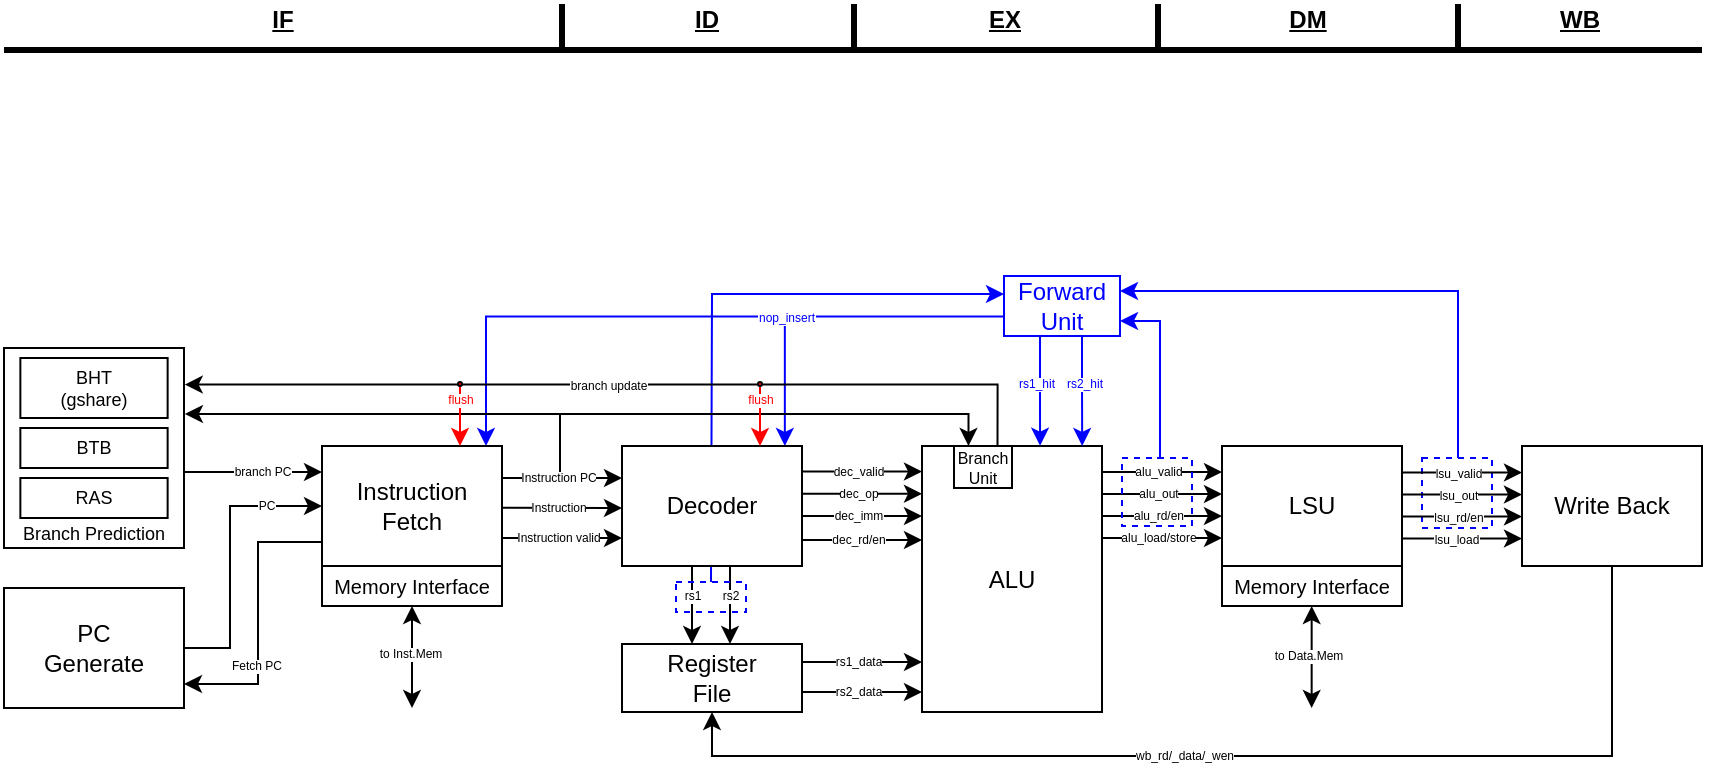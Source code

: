 <mxfile version="26.2.15">
  <diagram name="Page-1" id="Uv_XpmodYvmr9OZkLzSb">
    <mxGraphModel dx="3054" dy="1948" grid="1" gridSize="1" guides="1" tooltips="1" connect="1" arrows="1" fold="1" page="1" pageScale="1" pageWidth="850" pageHeight="1100" math="0" shadow="0">
      <root>
        <mxCell id="0" />
        <mxCell id="1" parent="0" />
        <mxCell id="lOH9tKrH0kzu4bJ4her7-223" value="" style="group" parent="1" vertex="1" connectable="0">
          <mxGeometry x="-925" y="-514" width="849" height="276" as="geometry" />
        </mxCell>
        <mxCell id="lOH9tKrH0kzu4bJ4her7-200" value="" style="group" parent="lOH9tKrH0kzu4bJ4her7-223" vertex="1" connectable="0">
          <mxGeometry y="36" width="849" height="240" as="geometry" />
        </mxCell>
        <mxCell id="lOH9tKrH0kzu4bJ4her7-198" value="" style="endArrow=classic;html=1;rounded=0;elbow=vertical;strokeColor=#0000FF;entryDx=0;entryDy=0;entryX=0.938;entryY=-0.01;edgeStyle=elbowEdgeStyle;entryPerimeter=0;exitX=0;exitY=0.5;exitDx=0;exitDy=0;" parent="lOH9tKrH0kzu4bJ4her7-200" edge="1">
          <mxGeometry width="50" height="50" relative="1" as="geometry">
            <mxPoint x="390.58" y="20.3" as="sourcePoint" />
            <mxPoint x="241" y="85" as="targetPoint" />
            <Array as="points">
              <mxPoint x="333.58" y="20.3" />
            </Array>
          </mxGeometry>
        </mxCell>
        <mxCell id="lOH9tKrH0kzu4bJ4her7-193" value="" style="endArrow=classic;html=1;rounded=0;elbow=vertical;strokeColor=#0000FF;entryDx=0;entryDy=0;entryX=0.938;entryY=-0.01;edgeStyle=elbowEdgeStyle;entryPerimeter=0;exitX=0;exitY=0.5;exitDx=0;exitDy=0;" parent="lOH9tKrH0kzu4bJ4her7-200" edge="1">
          <mxGeometry width="50" height="50" relative="1" as="geometry">
            <mxPoint x="500" y="20.3" as="sourcePoint" />
            <mxPoint x="390.42" y="85" as="targetPoint" />
            <Array as="points">
              <mxPoint x="443" y="20.3" />
            </Array>
          </mxGeometry>
        </mxCell>
        <mxCell id="lOH9tKrH0kzu4bJ4her7-195" value="nop_insert" style="edgeLabel;html=1;align=center;verticalAlign=middle;resizable=0;points=[];fontColor=#0000FF;fontSize=6;" parent="lOH9tKrH0kzu4bJ4her7-193" vertex="1" connectable="0">
          <mxGeometry x="-0.248" y="1" relative="1" as="geometry">
            <mxPoint x="-44" y="-1" as="offset" />
          </mxGeometry>
        </mxCell>
        <mxCell id="lOH9tKrH0kzu4bJ4her7-168" value="" style="endArrow=classic;html=1;rounded=0;strokeColor=#0000FF;entryDx=0;entryDy=0;entryX=1;entryY=0.75;edgeStyle=elbowEdgeStyle;exitX=0.5;exitY=0;exitDx=0;exitDy=0;" parent="lOH9tKrH0kzu4bJ4her7-200" source="lOH9tKrH0kzu4bJ4her7-165" target="lOH9tKrH0kzu4bJ4her7-183" edge="1">
          <mxGeometry width="50" height="50" relative="1" as="geometry">
            <mxPoint x="595" y="74" as="sourcePoint" />
            <mxPoint x="547" y="22.5" as="targetPoint" />
            <Array as="points">
              <mxPoint x="578" y="57" />
            </Array>
          </mxGeometry>
        </mxCell>
        <mxCell id="lOH9tKrH0kzu4bJ4her7-162" value="" style="endArrow=classic;html=1;rounded=0;entryX=1;entryY=0.25;entryDx=0;entryDy=0;strokeColor=#0000FF;edgeStyle=elbowEdgeStyle;" parent="lOH9tKrH0kzu4bJ4her7-200" source="lOH9tKrH0kzu4bJ4her7-163" target="lOH9tKrH0kzu4bJ4her7-183" edge="1">
          <mxGeometry width="50" height="50" relative="1" as="geometry">
            <mxPoint x="707" y="109" as="sourcePoint" />
            <mxPoint x="546.362" y="10.32" as="targetPoint" />
            <Array as="points">
              <mxPoint x="727" y="65" />
            </Array>
          </mxGeometry>
        </mxCell>
        <mxCell id="lOH9tKrH0kzu4bJ4her7-181" value="" style="endArrow=classic;html=1;rounded=0;strokeColor=#0000FF;entryDx=0;entryDy=0;exitX=0.5;exitY=0;exitDx=0;exitDy=0;entryX=0;entryY=0.5;edgeStyle=elbowEdgeStyle;" parent="lOH9tKrH0kzu4bJ4her7-200" edge="1">
          <mxGeometry width="50" height="50" relative="1" as="geometry">
            <mxPoint x="353.5" y="153" as="sourcePoint" />
            <mxPoint x="500" y="9" as="targetPoint" />
            <Array as="points">
              <mxPoint x="354" y="75" />
            </Array>
          </mxGeometry>
        </mxCell>
        <mxCell id="lOH9tKrH0kzu4bJ4her7-163" value="" style="rounded=0;whiteSpace=wrap;html=1;fillColor=none;dashed=1;strokeWidth=1;strokeColor=#0000FF;" parent="lOH9tKrH0kzu4bJ4her7-200" vertex="1">
          <mxGeometry x="709" y="91" width="35" height="35" as="geometry" />
        </mxCell>
        <mxCell id="lOH9tKrH0kzu4bJ4her7-93" value="Decoder" style="rounded=0;whiteSpace=wrap;html=1;noLabel=0;" parent="lOH9tKrH0kzu4bJ4her7-200" vertex="1">
          <mxGeometry x="309" y="85" width="90" height="60" as="geometry" />
        </mxCell>
        <mxCell id="lOH9tKrH0kzu4bJ4her7-94" value="Register&lt;div&gt;File&lt;/div&gt;" style="rounded=0;whiteSpace=wrap;html=1;noLabel=0;" parent="lOH9tKrH0kzu4bJ4her7-200" vertex="1">
          <mxGeometry x="309" y="184" width="90" height="34" as="geometry" />
        </mxCell>
        <mxCell id="lOH9tKrH0kzu4bJ4her7-97" value="" style="endArrow=classic;html=1;rounded=0;startArrow=none;startFill=0;exitX=0.5;exitY=1;exitDx=0;exitDy=0;fontSize=6;" parent="lOH9tKrH0kzu4bJ4her7-200" edge="1">
          <mxGeometry width="50" height="50" relative="1" as="geometry">
            <mxPoint x="344" y="145" as="sourcePoint" />
            <mxPoint x="344" y="184" as="targetPoint" />
          </mxGeometry>
        </mxCell>
        <mxCell id="lOH9tKrH0kzu4bJ4her7-100" value="rs1" style="edgeLabel;html=1;align=center;verticalAlign=middle;resizable=0;points=[];fontSize=6;rounded=0;" parent="lOH9tKrH0kzu4bJ4her7-97" vertex="1" connectable="0">
          <mxGeometry x="-0.231" relative="1" as="geometry">
            <mxPoint as="offset" />
          </mxGeometry>
        </mxCell>
        <mxCell id="lOH9tKrH0kzu4bJ4her7-102" value="" style="endArrow=classic;html=1;rounded=0;startArrow=none;startFill=0;exitX=0.5;exitY=1;exitDx=0;exitDy=0;fontSize=6;" parent="lOH9tKrH0kzu4bJ4her7-200" edge="1">
          <mxGeometry width="50" height="50" relative="1" as="geometry">
            <mxPoint x="363" y="145" as="sourcePoint" />
            <mxPoint x="363" y="184" as="targetPoint" />
          </mxGeometry>
        </mxCell>
        <mxCell id="lOH9tKrH0kzu4bJ4her7-103" value="rs2" style="edgeLabel;html=1;align=center;verticalAlign=middle;resizable=0;points=[];fontSize=6;rounded=0;" parent="lOH9tKrH0kzu4bJ4her7-102" vertex="1" connectable="0">
          <mxGeometry x="-0.231" relative="1" as="geometry">
            <mxPoint as="offset" />
          </mxGeometry>
        </mxCell>
        <mxCell id="lOH9tKrH0kzu4bJ4her7-104" value="" style="endArrow=classic;html=1;rounded=0;exitX=1;exitY=0.5;exitDx=0;exitDy=0;" parent="lOH9tKrH0kzu4bJ4her7-200" edge="1">
          <mxGeometry width="50" height="50" relative="1" as="geometry">
            <mxPoint x="399" y="108.89" as="sourcePoint" />
            <mxPoint x="459" y="108.89" as="targetPoint" />
          </mxGeometry>
        </mxCell>
        <mxCell id="lOH9tKrH0kzu4bJ4her7-105" value="dec_op" style="edgeLabel;html=1;align=center;verticalAlign=middle;resizable=0;points=[];fontSize=6;rounded=0;" parent="lOH9tKrH0kzu4bJ4her7-104" vertex="1" connectable="0">
          <mxGeometry x="-0.067" relative="1" as="geometry">
            <mxPoint as="offset" />
          </mxGeometry>
        </mxCell>
        <mxCell id="lOH9tKrH0kzu4bJ4her7-106" value="" style="endArrow=classic;html=1;rounded=0;exitX=1;exitY=0.5;exitDx=0;exitDy=0;" parent="lOH9tKrH0kzu4bJ4her7-200" edge="1">
          <mxGeometry width="50" height="50" relative="1" as="geometry">
            <mxPoint x="399" y="193" as="sourcePoint" />
            <mxPoint x="459" y="193" as="targetPoint" />
          </mxGeometry>
        </mxCell>
        <mxCell id="lOH9tKrH0kzu4bJ4her7-107" value="rs1_data" style="edgeLabel;html=1;align=center;verticalAlign=middle;resizable=0;points=[];fontSize=6;rounded=0;" parent="lOH9tKrH0kzu4bJ4her7-106" vertex="1" connectable="0">
          <mxGeometry x="-0.067" relative="1" as="geometry">
            <mxPoint as="offset" />
          </mxGeometry>
        </mxCell>
        <mxCell id="lOH9tKrH0kzu4bJ4her7-108" value="" style="endArrow=classic;html=1;rounded=0;exitX=1;exitY=0.5;exitDx=0;exitDy=0;" parent="lOH9tKrH0kzu4bJ4her7-200" edge="1">
          <mxGeometry width="50" height="50" relative="1" as="geometry">
            <mxPoint x="399" y="208" as="sourcePoint" />
            <mxPoint x="459" y="208" as="targetPoint" />
          </mxGeometry>
        </mxCell>
        <mxCell id="lOH9tKrH0kzu4bJ4her7-109" value="rs2_data" style="edgeLabel;html=1;align=center;verticalAlign=middle;resizable=0;points=[];fontSize=6;rounded=0;" parent="lOH9tKrH0kzu4bJ4her7-108" vertex="1" connectable="0">
          <mxGeometry x="-0.067" relative="1" as="geometry">
            <mxPoint as="offset" />
          </mxGeometry>
        </mxCell>
        <mxCell id="lOH9tKrH0kzu4bJ4her7-110" value="" style="endArrow=classic;html=1;rounded=0;exitX=1;exitY=0.5;exitDx=0;exitDy=0;" parent="lOH9tKrH0kzu4bJ4her7-200" edge="1">
          <mxGeometry width="50" height="50" relative="1" as="geometry">
            <mxPoint x="399" y="132.03" as="sourcePoint" />
            <mxPoint x="459" y="132.03" as="targetPoint" />
          </mxGeometry>
        </mxCell>
        <mxCell id="lOH9tKrH0kzu4bJ4her7-111" value="dec_rd/en" style="edgeLabel;html=1;align=center;verticalAlign=middle;resizable=0;points=[];fontSize=6;rounded=0;" parent="lOH9tKrH0kzu4bJ4her7-110" vertex="1" connectable="0">
          <mxGeometry x="-0.067" relative="1" as="geometry">
            <mxPoint as="offset" />
          </mxGeometry>
        </mxCell>
        <mxCell id="lOH9tKrH0kzu4bJ4her7-116" value="" style="endArrow=classic;html=1;rounded=0;exitX=1;exitY=0.5;exitDx=0;exitDy=0;" parent="lOH9tKrH0kzu4bJ4her7-200" edge="1">
          <mxGeometry width="50" height="50" relative="1" as="geometry">
            <mxPoint x="399" y="97.75" as="sourcePoint" />
            <mxPoint x="459" y="97.75" as="targetPoint" />
          </mxGeometry>
        </mxCell>
        <mxCell id="lOH9tKrH0kzu4bJ4her7-117" value="dec_valid" style="edgeLabel;html=1;align=center;verticalAlign=middle;resizable=0;points=[];fontSize=6;rounded=0;" parent="lOH9tKrH0kzu4bJ4her7-116" vertex="1" connectable="0">
          <mxGeometry x="-0.067" relative="1" as="geometry">
            <mxPoint as="offset" />
          </mxGeometry>
        </mxCell>
        <mxCell id="lOH9tKrH0kzu4bJ4her7-118" value="ALU" style="rounded=0;whiteSpace=wrap;html=1;noLabel=0;" parent="lOH9tKrH0kzu4bJ4her7-200" vertex="1">
          <mxGeometry x="459" y="85" width="90" height="133" as="geometry" />
        </mxCell>
        <mxCell id="lOH9tKrH0kzu4bJ4her7-119" value="" style="endArrow=classic;html=1;rounded=0;exitX=1;exitY=0.5;exitDx=0;exitDy=0;" parent="lOH9tKrH0kzu4bJ4her7-200" edge="1">
          <mxGeometry width="50" height="50" relative="1" as="geometry">
            <mxPoint x="399" y="120.03" as="sourcePoint" />
            <mxPoint x="459" y="120.03" as="targetPoint" />
          </mxGeometry>
        </mxCell>
        <mxCell id="lOH9tKrH0kzu4bJ4her7-120" value="dec_imm" style="edgeLabel;html=1;align=center;verticalAlign=middle;resizable=0;points=[];fontSize=6;rounded=0;" parent="lOH9tKrH0kzu4bJ4her7-119" vertex="1" connectable="0">
          <mxGeometry x="-0.067" relative="1" as="geometry">
            <mxPoint as="offset" />
          </mxGeometry>
        </mxCell>
        <mxCell id="lOH9tKrH0kzu4bJ4her7-124" value="" style="endArrow=classic;html=1;rounded=0;exitX=1;exitY=0.5;exitDx=0;exitDy=0;" parent="lOH9tKrH0kzu4bJ4her7-200" edge="1">
          <mxGeometry width="50" height="50" relative="1" as="geometry">
            <mxPoint x="549" y="98" as="sourcePoint" />
            <mxPoint x="609" y="98" as="targetPoint" />
          </mxGeometry>
        </mxCell>
        <mxCell id="lOH9tKrH0kzu4bJ4her7-125" value="alu_valid" style="edgeLabel;html=1;align=center;verticalAlign=middle;resizable=0;points=[];fontSize=6;rounded=0;" parent="lOH9tKrH0kzu4bJ4her7-124" vertex="1" connectable="0">
          <mxGeometry x="-0.067" relative="1" as="geometry">
            <mxPoint as="offset" />
          </mxGeometry>
        </mxCell>
        <mxCell id="lOH9tKrH0kzu4bJ4her7-126" value="" style="endArrow=classic;html=1;rounded=0;exitX=1;exitY=0.5;exitDx=0;exitDy=0;" parent="lOH9tKrH0kzu4bJ4her7-200" edge="1">
          <mxGeometry width="50" height="50" relative="1" as="geometry">
            <mxPoint x="549" y="109" as="sourcePoint" />
            <mxPoint x="609" y="109" as="targetPoint" />
          </mxGeometry>
        </mxCell>
        <mxCell id="lOH9tKrH0kzu4bJ4her7-127" value="alu_out" style="edgeLabel;html=1;align=center;verticalAlign=middle;resizable=0;points=[];fontSize=6;rounded=0;" parent="lOH9tKrH0kzu4bJ4her7-126" vertex="1" connectable="0">
          <mxGeometry x="-0.067" relative="1" as="geometry">
            <mxPoint as="offset" />
          </mxGeometry>
        </mxCell>
        <mxCell id="lOH9tKrH0kzu4bJ4her7-128" value="" style="endArrow=classic;html=1;rounded=0;exitX=1;exitY=0.5;exitDx=0;exitDy=0;" parent="lOH9tKrH0kzu4bJ4her7-200" edge="1">
          <mxGeometry width="50" height="50" relative="1" as="geometry">
            <mxPoint x="549" y="120" as="sourcePoint" />
            <mxPoint x="609" y="120" as="targetPoint" />
          </mxGeometry>
        </mxCell>
        <mxCell id="lOH9tKrH0kzu4bJ4her7-129" value="alu_rd/en" style="edgeLabel;html=1;align=center;verticalAlign=middle;resizable=0;points=[];fontSize=6;rounded=0;" parent="lOH9tKrH0kzu4bJ4her7-128" vertex="1" connectable="0">
          <mxGeometry x="-0.067" relative="1" as="geometry">
            <mxPoint as="offset" />
          </mxGeometry>
        </mxCell>
        <mxCell id="lOH9tKrH0kzu4bJ4her7-130" value="" style="endArrow=classic;html=1;rounded=0;exitX=1;exitY=0.5;exitDx=0;exitDy=0;" parent="lOH9tKrH0kzu4bJ4her7-200" edge="1">
          <mxGeometry width="50" height="50" relative="1" as="geometry">
            <mxPoint x="549" y="131" as="sourcePoint" />
            <mxPoint x="609" y="131" as="targetPoint" />
          </mxGeometry>
        </mxCell>
        <mxCell id="lOH9tKrH0kzu4bJ4her7-131" value="alu_load/store" style="edgeLabel;html=1;align=center;verticalAlign=middle;resizable=0;points=[];fontSize=6;rounded=0;" parent="lOH9tKrH0kzu4bJ4her7-130" vertex="1" connectable="0">
          <mxGeometry x="-0.067" relative="1" as="geometry">
            <mxPoint as="offset" />
          </mxGeometry>
        </mxCell>
        <mxCell id="lOH9tKrH0kzu4bJ4her7-132" value="" style="group;rounded=0;" parent="lOH9tKrH0kzu4bJ4her7-200" vertex="1" connectable="0">
          <mxGeometry x="609" y="85" width="90" height="80" as="geometry" />
        </mxCell>
        <mxCell id="lOH9tKrH0kzu4bJ4her7-122" value="LSU" style="rounded=0;whiteSpace=wrap;html=1;noLabel=0;" parent="lOH9tKrH0kzu4bJ4her7-132" vertex="1">
          <mxGeometry width="90" height="60" as="geometry" />
        </mxCell>
        <mxCell id="lOH9tKrH0kzu4bJ4her7-123" value="Memory Interface" style="rounded=0;whiteSpace=wrap;html=1;fontSize=10;" parent="lOH9tKrH0kzu4bJ4her7-132" vertex="1">
          <mxGeometry y="60" width="90" height="20" as="geometry" />
        </mxCell>
        <mxCell id="lOH9tKrH0kzu4bJ4her7-133" value="" style="endArrow=classic;html=1;rounded=0;entryX=1.004;entryY=0.183;entryDx=0;entryDy=0;entryPerimeter=0;edgeStyle=orthogonalEdgeStyle;exitX=0.75;exitY=0;exitDx=0;exitDy=0;" parent="lOH9tKrH0kzu4bJ4her7-200" source="lOH9tKrH0kzu4bJ4her7-137" target="lOH9tKrH0kzu4bJ4her7-25" edge="1">
          <mxGeometry width="50" height="50" relative="1" as="geometry">
            <mxPoint x="491" y="68" as="sourcePoint" />
            <mxPoint x="90" y="47" as="targetPoint" />
          </mxGeometry>
        </mxCell>
        <mxCell id="lOH9tKrH0kzu4bJ4her7-134" value="branch update" style="edgeLabel;html=1;align=center;verticalAlign=middle;resizable=0;points=[];fontSize=6;rounded=0;" parent="lOH9tKrH0kzu4bJ4her7-133" vertex="1" connectable="0">
          <mxGeometry x="-0.067" relative="1" as="geometry">
            <mxPoint x="-22" as="offset" />
          </mxGeometry>
        </mxCell>
        <mxCell id="lOH9tKrH0kzu4bJ4her7-20" value="Instruction&lt;div&gt;Fetch&lt;/div&gt;" style="rounded=0;whiteSpace=wrap;html=1;noLabel=0;" parent="lOH9tKrH0kzu4bJ4her7-200" vertex="1">
          <mxGeometry x="159" y="85" width="90" height="60" as="geometry" />
        </mxCell>
        <mxCell id="lOH9tKrH0kzu4bJ4her7-23" value="Memory Interface" style="rounded=0;whiteSpace=wrap;html=1;fontSize=10;" parent="lOH9tKrH0kzu4bJ4her7-200" vertex="1">
          <mxGeometry x="159" y="145" width="90" height="20" as="geometry" />
        </mxCell>
        <mxCell id="lOH9tKrH0kzu4bJ4her7-24" value="" style="endArrow=classic;html=1;rounded=0;edgeStyle=elbowEdgeStyle;elbow=vertical;entryX=1.005;entryY=0.338;entryDx=0;entryDy=0;entryPerimeter=0;" parent="lOH9tKrH0kzu4bJ4her7-200" target="lOH9tKrH0kzu4bJ4her7-25" edge="1">
          <mxGeometry width="50" height="50" relative="1" as="geometry">
            <mxPoint x="278" y="102" as="sourcePoint" />
            <mxPoint x="93" y="85" as="targetPoint" />
            <Array as="points">
              <mxPoint x="190" y="69" />
            </Array>
          </mxGeometry>
        </mxCell>
        <mxCell id="lOH9tKrH0kzu4bJ4her7-33" value="" style="endArrow=classic;html=1;rounded=0;startArrow=classic;startFill=1;exitX=0.5;exitY=1;exitDx=0;exitDy=0;" parent="lOH9tKrH0kzu4bJ4her7-200" source="lOH9tKrH0kzu4bJ4her7-23" edge="1">
          <mxGeometry width="50" height="50" relative="1" as="geometry">
            <mxPoint x="203.76" y="165" as="sourcePoint" />
            <mxPoint x="204" y="216" as="targetPoint" />
          </mxGeometry>
        </mxCell>
        <mxCell id="lOH9tKrH0kzu4bJ4her7-201" value="to Inst.Mem" style="edgeLabel;html=1;align=center;verticalAlign=middle;resizable=0;points=[];fontSize=6;" parent="lOH9tKrH0kzu4bJ4her7-33" vertex="1" connectable="0">
          <mxGeometry x="-0.059" y="-1" relative="1" as="geometry">
            <mxPoint as="offset" />
          </mxGeometry>
        </mxCell>
        <mxCell id="lOH9tKrH0kzu4bJ4her7-48" value="" style="endArrow=classic;html=1;rounded=0;exitX=1;exitY=0.5;exitDx=0;exitDy=0;" parent="lOH9tKrH0kzu4bJ4her7-200" edge="1">
          <mxGeometry width="50" height="50" relative="1" as="geometry">
            <mxPoint x="249" y="101" as="sourcePoint" />
            <mxPoint x="309" y="101" as="targetPoint" />
          </mxGeometry>
        </mxCell>
        <mxCell id="lOH9tKrH0kzu4bJ4her7-49" value="Instruction PC" style="edgeLabel;html=1;align=center;verticalAlign=middle;resizable=0;points=[];fontSize=6;rounded=0;" parent="lOH9tKrH0kzu4bJ4her7-48" vertex="1" connectable="0">
          <mxGeometry x="-0.067" relative="1" as="geometry">
            <mxPoint as="offset" />
          </mxGeometry>
        </mxCell>
        <mxCell id="lOH9tKrH0kzu4bJ4her7-51" value="" style="endArrow=classic;html=1;rounded=0;exitX=1;exitY=0.5;exitDx=0;exitDy=0;" parent="lOH9tKrH0kzu4bJ4her7-200" edge="1">
          <mxGeometry width="50" height="50" relative="1" as="geometry">
            <mxPoint x="249" y="115.89" as="sourcePoint" />
            <mxPoint x="309" y="116" as="targetPoint" />
          </mxGeometry>
        </mxCell>
        <mxCell id="lOH9tKrH0kzu4bJ4her7-52" value="Instruction" style="edgeLabel;html=1;align=center;verticalAlign=middle;resizable=0;points=[];fontSize=6;rounded=0;" parent="lOH9tKrH0kzu4bJ4her7-51" vertex="1" connectable="0">
          <mxGeometry x="-0.067" relative="1" as="geometry">
            <mxPoint as="offset" />
          </mxGeometry>
        </mxCell>
        <mxCell id="lOH9tKrH0kzu4bJ4her7-53" value="" style="endArrow=classic;html=1;rounded=0;exitX=1;exitY=0.5;exitDx=0;exitDy=0;" parent="lOH9tKrH0kzu4bJ4her7-200" edge="1">
          <mxGeometry width="50" height="50" relative="1" as="geometry">
            <mxPoint x="249" y="131" as="sourcePoint" />
            <mxPoint x="309" y="131" as="targetPoint" />
          </mxGeometry>
        </mxCell>
        <mxCell id="lOH9tKrH0kzu4bJ4her7-54" value="Instruction valid" style="edgeLabel;html=1;align=center;verticalAlign=middle;resizable=0;points=[];fontSize=6;rounded=0;" parent="lOH9tKrH0kzu4bJ4her7-53" vertex="1" connectable="0">
          <mxGeometry x="-0.067" relative="1" as="geometry">
            <mxPoint as="offset" />
          </mxGeometry>
        </mxCell>
        <mxCell id="lOH9tKrH0kzu4bJ4her7-58" value="" style="group;rounded=0;" parent="lOH9tKrH0kzu4bJ4her7-200" vertex="1" connectable="0">
          <mxGeometry y="36" width="113" height="100" as="geometry" />
        </mxCell>
        <mxCell id="lOH9tKrH0kzu4bJ4her7-25" value="" style="rounded=0;whiteSpace=wrap;html=1;" parent="lOH9tKrH0kzu4bJ4her7-58" vertex="1">
          <mxGeometry width="90" height="100" as="geometry" />
        </mxCell>
        <mxCell id="lOH9tKrH0kzu4bJ4her7-17" value="BHT&lt;div&gt;(gshare)&lt;/div&gt;" style="rounded=0;whiteSpace=wrap;html=1;fontSize=9;" parent="lOH9tKrH0kzu4bJ4her7-58" vertex="1">
          <mxGeometry x="8.182" y="5" width="73.636" height="30" as="geometry" />
        </mxCell>
        <mxCell id="lOH9tKrH0kzu4bJ4her7-18" value="BTB" style="rounded=0;whiteSpace=wrap;html=1;fontSize=9;" parent="lOH9tKrH0kzu4bJ4her7-58" vertex="1">
          <mxGeometry x="8.182" y="40" width="73.636" height="20" as="geometry" />
        </mxCell>
        <mxCell id="lOH9tKrH0kzu4bJ4her7-19" value="RAS" style="rounded=0;whiteSpace=wrap;html=1;fontSize=9;" parent="lOH9tKrH0kzu4bJ4her7-58" vertex="1">
          <mxGeometry x="8.182" y="65" width="73.636" height="20" as="geometry" />
        </mxCell>
        <mxCell id="lOH9tKrH0kzu4bJ4her7-27" value="Branch Prediction" style="text;html=1;align=center;verticalAlign=middle;whiteSpace=wrap;rounded=0;fontSize=9;" parent="lOH9tKrH0kzu4bJ4her7-58" vertex="1">
          <mxGeometry y="85" width="90" height="15" as="geometry" />
        </mxCell>
        <mxCell id="lOH9tKrH0kzu4bJ4her7-62" value="PC&lt;div&gt;Generate&lt;/div&gt;" style="rounded=0;whiteSpace=wrap;html=1;gradientColor=none;" parent="lOH9tKrH0kzu4bJ4her7-200" vertex="1">
          <mxGeometry y="156" width="90" height="60" as="geometry" />
        </mxCell>
        <mxCell id="lOH9tKrH0kzu4bJ4her7-77" value="" style="endArrow=classic;html=1;rounded=0;exitX=1;exitY=0.5;exitDx=0;exitDy=0;entryX=0;entryY=0.5;entryDx=0;entryDy=0;edgeStyle=orthogonalEdgeStyle;" parent="lOH9tKrH0kzu4bJ4her7-200" edge="1">
          <mxGeometry width="50" height="50" relative="1" as="geometry">
            <mxPoint x="90" y="186" as="sourcePoint" />
            <mxPoint x="159" y="115" as="targetPoint" />
            <Array as="points">
              <mxPoint x="113" y="186" />
              <mxPoint x="113" y="115" />
            </Array>
          </mxGeometry>
        </mxCell>
        <mxCell id="lOH9tKrH0kzu4bJ4her7-85" value="PC" style="edgeLabel;html=1;align=center;verticalAlign=middle;resizable=0;points=[];fontSize=6;rounded=0;" parent="lOH9tKrH0kzu4bJ4her7-77" vertex="1" connectable="0">
          <mxGeometry x="0.598" relative="1" as="geometry">
            <mxPoint as="offset" />
          </mxGeometry>
        </mxCell>
        <mxCell id="lOH9tKrH0kzu4bJ4her7-78" value="" style="endArrow=none;html=1;rounded=0;exitX=1;exitY=0.5;exitDx=0;exitDy=0;entryX=0;entryY=0.5;entryDx=0;entryDy=0;edgeStyle=orthogonalEdgeStyle;startArrow=classic;startFill=1;" parent="lOH9tKrH0kzu4bJ4her7-200" edge="1">
          <mxGeometry width="50" height="50" relative="1" as="geometry">
            <mxPoint x="90" y="204" as="sourcePoint" />
            <mxPoint x="159" y="133" as="targetPoint" />
            <Array as="points">
              <mxPoint x="127" y="204" />
              <mxPoint x="127" y="133" />
            </Array>
          </mxGeometry>
        </mxCell>
        <mxCell id="lOH9tKrH0kzu4bJ4her7-86" value="Fetch PC" style="edgeLabel;html=1;align=center;verticalAlign=middle;resizable=0;points=[];fontSize=6;rounded=0;" parent="lOH9tKrH0kzu4bJ4her7-78" vertex="1" connectable="0">
          <mxGeometry x="0.726" y="-1" relative="1" as="geometry">
            <mxPoint x="-14" y="61" as="offset" />
          </mxGeometry>
        </mxCell>
        <mxCell id="lOH9tKrH0kzu4bJ4her7-83" value="" style="endArrow=classic;html=1;rounded=0;snapToPoint=0;ignoreEdge=0;orthogonal=0;backgroundOutline=0;exitX=0.995;exitY=0.6;exitDx=0;exitDy=0;exitPerimeter=0;" parent="lOH9tKrH0kzu4bJ4her7-200" edge="1">
          <mxGeometry width="50" height="50" relative="1" as="geometry">
            <mxPoint x="90" y="98" as="sourcePoint" />
            <mxPoint x="159" y="98" as="targetPoint" />
          </mxGeometry>
        </mxCell>
        <mxCell id="lOH9tKrH0kzu4bJ4her7-84" value="branch PC" style="edgeLabel;html=1;align=center;verticalAlign=middle;resizable=0;points=[];fontSize=6;rounded=0;" parent="lOH9tKrH0kzu4bJ4her7-83" vertex="1" connectable="0">
          <mxGeometry x="-0.043" y="1" relative="1" as="geometry">
            <mxPoint x="6" y="1" as="offset" />
          </mxGeometry>
        </mxCell>
        <mxCell id="lOH9tKrH0kzu4bJ4her7-136" value="" style="endArrow=classic;html=1;rounded=0;orthogonal=0;edgeStyle=elbowEdgeStyle;elbow=vertical;entryX=0.25;entryY=0;entryDx=0;entryDy=0;" parent="lOH9tKrH0kzu4bJ4her7-200" target="lOH9tKrH0kzu4bJ4her7-137" edge="1">
          <mxGeometry width="50" height="50" relative="1" as="geometry">
            <mxPoint x="278" y="69" as="sourcePoint" />
            <mxPoint x="482.888" y="82.596" as="targetPoint" />
            <Array as="points">
              <mxPoint x="314" y="69" />
            </Array>
          </mxGeometry>
        </mxCell>
        <mxCell id="lOH9tKrH0kzu4bJ4her7-137" value="Branch Unit" style="rounded=0;whiteSpace=wrap;html=1;noLabel=0;fontSize=8;" parent="lOH9tKrH0kzu4bJ4her7-200" vertex="1">
          <mxGeometry x="475" y="85" width="29" height="21" as="geometry" />
        </mxCell>
        <mxCell id="lOH9tKrH0kzu4bJ4her7-139" value="" style="endArrow=classic;html=1;rounded=0;startArrow=classic;startFill=1;exitX=0.5;exitY=1;exitDx=0;exitDy=0;" parent="lOH9tKrH0kzu4bJ4her7-200" edge="1">
          <mxGeometry width="50" height="50" relative="1" as="geometry">
            <mxPoint x="653.83" y="165" as="sourcePoint" />
            <mxPoint x="653.83" y="216" as="targetPoint" />
          </mxGeometry>
        </mxCell>
        <mxCell id="lOH9tKrH0kzu4bJ4her7-202" value="to Data.Mem" style="edgeLabel;html=1;align=center;verticalAlign=middle;resizable=0;points=[];fontSize=6;" parent="lOH9tKrH0kzu4bJ4her7-139" vertex="1" connectable="0">
          <mxGeometry x="-0.043" y="-2" relative="1" as="geometry">
            <mxPoint as="offset" />
          </mxGeometry>
        </mxCell>
        <mxCell id="lOH9tKrH0kzu4bJ4her7-140" value="" style="endArrow=classic;html=1;rounded=0;exitX=1;exitY=0.5;exitDx=0;exitDy=0;" parent="lOH9tKrH0kzu4bJ4her7-200" edge="1">
          <mxGeometry width="50" height="50" relative="1" as="geometry">
            <mxPoint x="699" y="98.3" as="sourcePoint" />
            <mxPoint x="759" y="98.3" as="targetPoint" />
          </mxGeometry>
        </mxCell>
        <mxCell id="lOH9tKrH0kzu4bJ4her7-141" value="lsu_valid" style="edgeLabel;html=1;align=center;verticalAlign=middle;resizable=0;points=[];fontSize=6;rounded=0;" parent="lOH9tKrH0kzu4bJ4her7-140" vertex="1" connectable="0">
          <mxGeometry x="-0.067" relative="1" as="geometry">
            <mxPoint as="offset" />
          </mxGeometry>
        </mxCell>
        <mxCell id="lOH9tKrH0kzu4bJ4her7-142" value="" style="endArrow=classic;html=1;rounded=0;exitX=1;exitY=0.5;exitDx=0;exitDy=0;" parent="lOH9tKrH0kzu4bJ4her7-200" edge="1">
          <mxGeometry width="50" height="50" relative="1" as="geometry">
            <mxPoint x="699" y="109.3" as="sourcePoint" />
            <mxPoint x="759" y="109.3" as="targetPoint" />
          </mxGeometry>
        </mxCell>
        <mxCell id="lOH9tKrH0kzu4bJ4her7-143" value="lsu_out" style="edgeLabel;html=1;align=center;verticalAlign=middle;resizable=0;points=[];fontSize=6;rounded=0;" parent="lOH9tKrH0kzu4bJ4her7-142" vertex="1" connectable="0">
          <mxGeometry x="-0.067" relative="1" as="geometry">
            <mxPoint as="offset" />
          </mxGeometry>
        </mxCell>
        <mxCell id="lOH9tKrH0kzu4bJ4her7-144" value="" style="endArrow=classic;html=1;rounded=0;exitX=1;exitY=0.5;exitDx=0;exitDy=0;" parent="lOH9tKrH0kzu4bJ4her7-200" edge="1">
          <mxGeometry width="50" height="50" relative="1" as="geometry">
            <mxPoint x="699" y="120.3" as="sourcePoint" />
            <mxPoint x="759" y="120.3" as="targetPoint" />
          </mxGeometry>
        </mxCell>
        <mxCell id="lOH9tKrH0kzu4bJ4her7-145" value="lsu_rd/en" style="edgeLabel;html=1;align=center;verticalAlign=middle;resizable=0;points=[];fontSize=6;rounded=0;" parent="lOH9tKrH0kzu4bJ4her7-144" vertex="1" connectable="0">
          <mxGeometry x="-0.067" relative="1" as="geometry">
            <mxPoint as="offset" />
          </mxGeometry>
        </mxCell>
        <mxCell id="lOH9tKrH0kzu4bJ4her7-146" value="" style="endArrow=classic;html=1;rounded=0;exitX=1;exitY=0.5;exitDx=0;exitDy=0;" parent="lOH9tKrH0kzu4bJ4her7-200" edge="1">
          <mxGeometry width="50" height="50" relative="1" as="geometry">
            <mxPoint x="699" y="131.3" as="sourcePoint" />
            <mxPoint x="759" y="131.3" as="targetPoint" />
          </mxGeometry>
        </mxCell>
        <mxCell id="lOH9tKrH0kzu4bJ4her7-167" value="&lt;span style=&quot;color: rgb(0, 0, 0); font-family: Helvetica; font-style: normal; font-variant-ligatures: normal; font-variant-caps: normal; font-weight: 400; letter-spacing: normal; orphans: 2; text-align: center; text-indent: 0px; text-transform: none; widows: 2; word-spacing: 0px; -webkit-text-stroke-width: 0px; white-space: nowrap; background-color: rgb(255, 255, 255); text-decoration-thickness: initial; text-decoration-style: initial; text-decoration-color: initial; float: none; display: inline !important;&quot;&gt;lsu_load&lt;/span&gt;" style="edgeLabel;html=1;align=center;verticalAlign=middle;resizable=0;points=[];fontSize=6;rounded=0;" parent="lOH9tKrH0kzu4bJ4her7-146" vertex="1" connectable="0">
          <mxGeometry x="0.035" relative="1" as="geometry">
            <mxPoint x="-4" as="offset" />
          </mxGeometry>
        </mxCell>
        <mxCell id="lOH9tKrH0kzu4bJ4her7-149" value="Write Back" style="rounded=0;whiteSpace=wrap;html=1;noLabel=0;" parent="lOH9tKrH0kzu4bJ4her7-200" vertex="1">
          <mxGeometry x="759" y="85" width="90" height="60" as="geometry" />
        </mxCell>
        <mxCell id="lOH9tKrH0kzu4bJ4her7-155" value="" style="endArrow=classic;html=1;rounded=0;exitX=0.5;exitY=1;exitDx=0;exitDy=0;entryX=0.5;entryY=1;entryDx=0;entryDy=0;edgeStyle=elbowEdgeStyle;elbow=vertical;" parent="lOH9tKrH0kzu4bJ4her7-200" source="lOH9tKrH0kzu4bJ4her7-149" target="lOH9tKrH0kzu4bJ4her7-94" edge="1">
          <mxGeometry width="50" height="50" relative="1" as="geometry">
            <mxPoint x="783" y="146" as="sourcePoint" />
            <mxPoint x="355" y="219" as="targetPoint" />
            <Array as="points">
              <mxPoint x="574" y="240" />
            </Array>
          </mxGeometry>
        </mxCell>
        <mxCell id="lOH9tKrH0kzu4bJ4her7-159" value="&lt;span style=&quot;color: rgba(0, 0, 0, 0); font-family: monospace; font-size: 0px; text-align: start; background-color: rgb(236, 236, 236);&quot;&gt;%3CmxGraphModel%3E%3Croot%3E%3CmxCell%20id%3D%220%22%2F%3E%3CmxCell%20id%3D%221%22%20parent%3D%220%22%2F%3E%3CmxCell%20id%3D%222%22%20value%3D%22rs2_data%22%20style%3D%22edgeLabel%3Bhtml%3D1%3Balign%3Dcenter%3BverticalAlign%3Dmiddle%3Bresizable%3D0%3Bpoints%3D%5B%5D%3BfontSize%3D6%3B%22%20vertex%3D%221%22%20connectable%3D%220%22%20parent%3D%221%22%3E%3CmxGeometry%20x%3D%22-395.905%22%20y%3D%22203%22%20as%3D%22geometry%22%2F%3E%3C%2FmxCell%3E%3C%2Froot%3E%3C%2FmxGraphModel%3E&lt;/span&gt;" style="edgeLabel;html=1;align=center;verticalAlign=middle;resizable=0;points=[];rounded=0;" parent="lOH9tKrH0kzu4bJ4her7-155" vertex="1" connectable="0">
          <mxGeometry x="0.1" relative="1" as="geometry">
            <mxPoint as="offset" />
          </mxGeometry>
        </mxCell>
        <mxCell id="lOH9tKrH0kzu4bJ4her7-160" value="wb_rd/_data/_wen" style="edgeLabel;html=1;align=center;verticalAlign=middle;resizable=0;points=[];fontSize=6;rounded=0;" parent="lOH9tKrH0kzu4bJ4her7-155" vertex="1" connectable="0">
          <mxGeometry x="0.092" relative="1" as="geometry">
            <mxPoint as="offset" />
          </mxGeometry>
        </mxCell>
        <mxCell id="lOH9tKrH0kzu4bJ4her7-165" value="" style="rounded=0;whiteSpace=wrap;html=1;fillColor=none;dashed=1;strokeWidth=1;strokeColor=#0000FF;" parent="lOH9tKrH0kzu4bJ4her7-200" vertex="1">
          <mxGeometry x="559" y="91" width="35" height="34" as="geometry" />
        </mxCell>
        <mxCell id="lOH9tKrH0kzu4bJ4her7-171" value="" style="endArrow=classic;html=1;rounded=0;elbow=vertical;strokeColor=#0000FF;entryDx=0;entryDy=0;entryX=0.89;entryY=0;edgeStyle=elbowEdgeStyle;entryPerimeter=0;exitX=0.5;exitY=1;exitDx=0;exitDy=0;" parent="lOH9tKrH0kzu4bJ4her7-200" target="lOH9tKrH0kzu4bJ4her7-118" edge="1">
          <mxGeometry width="50" height="50" relative="1" as="geometry">
            <mxPoint x="539" y="30" as="sourcePoint" />
            <mxPoint x="538" y="-12" as="targetPoint" />
            <Array as="points">
              <mxPoint x="525" y="52" />
            </Array>
          </mxGeometry>
        </mxCell>
        <mxCell id="lOH9tKrH0kzu4bJ4her7-175" value="rs2_hit" style="edgeLabel;html=1;align=center;verticalAlign=middle;resizable=0;points=[];fontSize=6;fontColor=#0000FF;rounded=0;" parent="lOH9tKrH0kzu4bJ4her7-171" vertex="1" connectable="0">
          <mxGeometry x="0.43" relative="1" as="geometry">
            <mxPoint x="1" y="-16" as="offset" />
          </mxGeometry>
        </mxCell>
        <mxCell id="lOH9tKrH0kzu4bJ4her7-176" value="" style="endArrow=classic;html=1;rounded=0;elbow=vertical;strokeColor=#0000FF;edgeStyle=elbowEdgeStyle;entryX=0.656;entryY=-0.001;entryDx=0;entryDy=0;entryPerimeter=0;exitX=0.5;exitY=1;exitDx=0;exitDy=0;" parent="lOH9tKrH0kzu4bJ4her7-200" target="lOH9tKrH0kzu4bJ4her7-118" edge="1">
          <mxGeometry width="50" height="50" relative="1" as="geometry">
            <mxPoint x="518.0" y="30" as="sourcePoint" />
            <mxPoint x="527" y="85" as="targetPoint" />
            <Array as="points">
              <mxPoint x="514" y="58" />
            </Array>
          </mxGeometry>
        </mxCell>
        <mxCell id="lOH9tKrH0kzu4bJ4her7-177" value="rs1_hit" style="edgeLabel;html=1;align=center;verticalAlign=middle;resizable=0;points=[];fontSize=6;fontColor=#0000FF;rounded=0;" parent="lOH9tKrH0kzu4bJ4her7-176" vertex="1" connectable="0">
          <mxGeometry x="0.43" relative="1" as="geometry">
            <mxPoint x="-2" y="-16" as="offset" />
          </mxGeometry>
        </mxCell>
        <mxCell id="lOH9tKrH0kzu4bJ4her7-178" value="" style="rounded=0;whiteSpace=wrap;html=1;fillColor=none;dashed=1;strokeWidth=1;strokeColor=#0000FF;" parent="lOH9tKrH0kzu4bJ4her7-200" vertex="1">
          <mxGeometry x="336" y="153" width="35" height="15" as="geometry" />
        </mxCell>
        <mxCell id="lOH9tKrH0kzu4bJ4her7-183" value="Forward&lt;br&gt;Unit" style="rounded=0;whiteSpace=wrap;html=1;strokeColor=#0000FF;fontColor=#0000FF;" parent="lOH9tKrH0kzu4bJ4her7-200" vertex="1">
          <mxGeometry x="500" width="58" height="30" as="geometry" />
        </mxCell>
        <mxCell id="lOH9tKrH0kzu4bJ4her7-185" value="" style="endArrow=classic;html=1;strokeColor=#FF0000;" parent="lOH9tKrH0kzu4bJ4her7-200" edge="1">
          <mxGeometry width="50" height="50" relative="1" as="geometry">
            <mxPoint x="378" y="54" as="sourcePoint" />
            <mxPoint x="378" y="85.0" as="targetPoint" />
          </mxGeometry>
        </mxCell>
        <mxCell id="lOH9tKrH0kzu4bJ4her7-191" value="flush" style="edgeLabel;html=1;align=center;verticalAlign=middle;resizable=0;points=[];fontSize=6;fontColor=#FF0000;" parent="lOH9tKrH0kzu4bJ4her7-185" vertex="1" connectable="0">
          <mxGeometry x="-0.269" relative="1" as="geometry">
            <mxPoint y="-4" as="offset" />
          </mxGeometry>
        </mxCell>
        <mxCell id="lOH9tKrH0kzu4bJ4her7-186" value="" style="endArrow=classic;html=1;strokeColor=#FF0000;" parent="lOH9tKrH0kzu4bJ4her7-200" edge="1">
          <mxGeometry width="50" height="50" relative="1" as="geometry">
            <mxPoint x="228" y="54" as="sourcePoint" />
            <mxPoint x="228" y="85.0" as="targetPoint" />
          </mxGeometry>
        </mxCell>
        <mxCell id="lOH9tKrH0kzu4bJ4her7-192" value="flush" style="edgeLabel;html=1;align=center;verticalAlign=middle;resizable=0;points=[];fontSize=6;fontColor=#FF0000;" parent="lOH9tKrH0kzu4bJ4her7-186" vertex="1" connectable="0">
          <mxGeometry x="-0.441" relative="1" as="geometry">
            <mxPoint y="-1" as="offset" />
          </mxGeometry>
        </mxCell>
        <mxCell id="lOH9tKrH0kzu4bJ4her7-187" value="" style="ellipse;whiteSpace=wrap;html=1;fillColor=#FF0000;" parent="lOH9tKrH0kzu4bJ4her7-200" vertex="1">
          <mxGeometry x="227" y="53" width="2" height="2" as="geometry" />
        </mxCell>
        <mxCell id="lOH9tKrH0kzu4bJ4her7-190" value="" style="ellipse;whiteSpace=wrap;html=1;fillColor=#FF0000;" parent="lOH9tKrH0kzu4bJ4her7-200" vertex="1">
          <mxGeometry x="377" y="53" width="2" height="2" as="geometry" />
        </mxCell>
        <mxCell id="lOH9tKrH0kzu4bJ4her7-214" value="IF" style="text;html=1;align=center;verticalAlign=middle;whiteSpace=wrap;rounded=0;fontSize=12;fontStyle=5" parent="lOH9tKrH0kzu4bJ4her7-223" vertex="1">
          <mxGeometry y="-100" width="279" height="15" as="geometry" />
        </mxCell>
        <mxCell id="lOH9tKrH0kzu4bJ4her7-215" value="ID" style="text;html=1;align=center;verticalAlign=middle;whiteSpace=wrap;rounded=0;fontSize=12;fontStyle=5" parent="lOH9tKrH0kzu4bJ4her7-223" vertex="1">
          <mxGeometry x="279" y="-100" width="145" height="15" as="geometry" />
        </mxCell>
        <mxCell id="lOH9tKrH0kzu4bJ4her7-216" value="EX" style="text;html=1;align=center;verticalAlign=middle;whiteSpace=wrap;rounded=0;fontSize=12;fontStyle=5" parent="lOH9tKrH0kzu4bJ4her7-223" vertex="1">
          <mxGeometry x="425" y="-100" width="151" height="15" as="geometry" />
        </mxCell>
        <mxCell id="lOH9tKrH0kzu4bJ4her7-217" value="DM" style="text;html=1;align=center;verticalAlign=middle;whiteSpace=wrap;rounded=0;fontSize=12;fontStyle=5" parent="lOH9tKrH0kzu4bJ4her7-223" vertex="1">
          <mxGeometry x="577" y="-100" width="150" height="15" as="geometry" />
        </mxCell>
        <mxCell id="lOH9tKrH0kzu4bJ4her7-218" value="WB" style="text;html=1;align=center;verticalAlign=middle;whiteSpace=wrap;rounded=0;fontSize=12;fontStyle=5" parent="lOH9tKrH0kzu4bJ4her7-223" vertex="1">
          <mxGeometry x="727" y="-100" width="122" height="15" as="geometry" />
        </mxCell>
        <mxCell id="lOH9tKrH0kzu4bJ4her7-221" value="" style="endArrow=none;html=1;strokeWidth=3;strokeColor=#000000;entryX=0;entryY=1;entryDx=0;entryDy=0;exitX=1;exitY=1;exitDx=0;exitDy=0;" parent="lOH9tKrH0kzu4bJ4her7-223" edge="1">
          <mxGeometry width="50" height="50" relative="1" as="geometry">
            <mxPoint x="849" y="-77" as="sourcePoint" />
            <mxPoint y="-77" as="targetPoint" />
          </mxGeometry>
        </mxCell>
        <mxCell id="lOH9tKrH0kzu4bJ4her7-222" value="" style="group" parent="lOH9tKrH0kzu4bJ4her7-223" vertex="1" connectable="0">
          <mxGeometry x="279" y="-100" width="448" height="22" as="geometry" />
        </mxCell>
        <mxCell id="lOH9tKrH0kzu4bJ4her7-207" value="" style="endArrow=none;html=1;strokeWidth=3;strokeColor=#000000;" parent="lOH9tKrH0kzu4bJ4her7-222" edge="1">
          <mxGeometry width="50" height="50" relative="1" as="geometry">
            <mxPoint y="22" as="sourcePoint" />
            <mxPoint as="targetPoint" />
          </mxGeometry>
        </mxCell>
        <mxCell id="lOH9tKrH0kzu4bJ4her7-208" value="" style="endArrow=none;html=1;strokeWidth=3;strokeColor=#000000;" parent="lOH9tKrH0kzu4bJ4her7-222" edge="1">
          <mxGeometry width="50" height="50" relative="1" as="geometry">
            <mxPoint x="146" y="22" as="sourcePoint" />
            <mxPoint x="146" as="targetPoint" />
          </mxGeometry>
        </mxCell>
        <mxCell id="lOH9tKrH0kzu4bJ4her7-210" value="" style="endArrow=none;html=1;strokeWidth=3;strokeColor=#000000;" parent="lOH9tKrH0kzu4bJ4her7-222" edge="1">
          <mxGeometry width="50" height="50" relative="1" as="geometry">
            <mxPoint x="298" y="22" as="sourcePoint" />
            <mxPoint x="298" as="targetPoint" />
          </mxGeometry>
        </mxCell>
        <mxCell id="lOH9tKrH0kzu4bJ4her7-211" value="" style="endArrow=none;html=1;strokeWidth=3;strokeColor=#000000;" parent="lOH9tKrH0kzu4bJ4her7-222" edge="1">
          <mxGeometry width="50" height="50" relative="1" as="geometry">
            <mxPoint x="448" y="22" as="sourcePoint" />
            <mxPoint x="448" as="targetPoint" />
          </mxGeometry>
        </mxCell>
      </root>
    </mxGraphModel>
  </diagram>
</mxfile>
